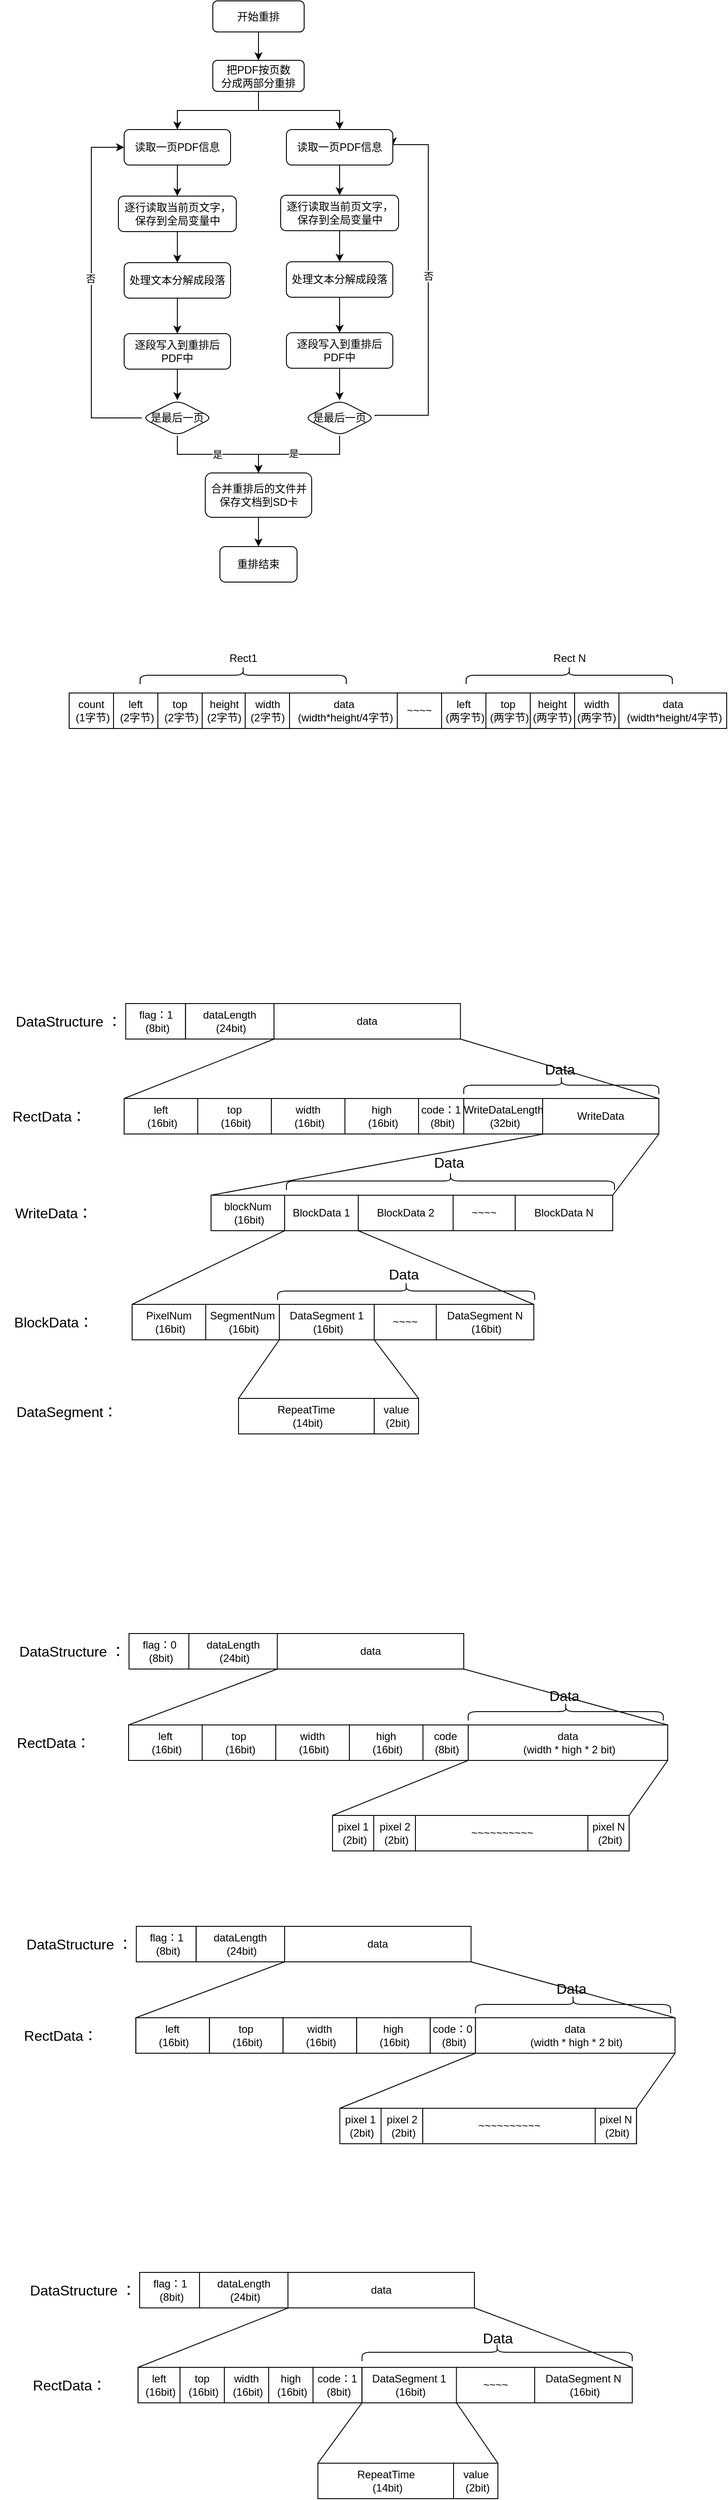 <mxfile version="24.6.4" type="github">
  <diagram id="C5RBs43oDa-KdzZeNtuy" name="Page-1">
    <mxGraphModel dx="2205" dy="2015" grid="1" gridSize="10" guides="1" tooltips="1" connect="1" arrows="1" fold="1" page="1" pageScale="1" pageWidth="827" pageHeight="1169" math="0" shadow="0">
      <root>
        <mxCell id="WIyWlLk6GJQsqaUBKTNV-0" />
        <mxCell id="WIyWlLk6GJQsqaUBKTNV-1" parent="WIyWlLk6GJQsqaUBKTNV-0" />
        <mxCell id="oaKBQTehWNpgaZXq2aiD-1" value="" style="edgeStyle=orthogonalEdgeStyle;rounded=0;orthogonalLoop=1;jettySize=auto;html=1;" parent="WIyWlLk6GJQsqaUBKTNV-1" source="5A_BZVOMPLSsxxeo_tgx-0" target="oaKBQTehWNpgaZXq2aiD-0" edge="1">
          <mxGeometry relative="1" as="geometry" />
        </mxCell>
        <mxCell id="5A_BZVOMPLSsxxeo_tgx-0" value="开始重排" style="rounded=1;whiteSpace=wrap;html=1;fontSize=12;glass=0;strokeWidth=1;shadow=0;" parent="WIyWlLk6GJQsqaUBKTNV-1" vertex="1">
          <mxGeometry x="197" y="-50" width="103" height="35" as="geometry" />
        </mxCell>
        <mxCell id="5A_BZVOMPLSsxxeo_tgx-35" style="edgeStyle=orthogonalEdgeStyle;rounded=0;orthogonalLoop=1;jettySize=auto;html=1;exitX=0.5;exitY=1;exitDx=0;exitDy=0;entryX=0.5;entryY=0;entryDx=0;entryDy=0;" parent="WIyWlLk6GJQsqaUBKTNV-1" source="5A_BZVOMPLSsxxeo_tgx-4" target="5A_BZVOMPLSsxxeo_tgx-6" edge="1">
          <mxGeometry relative="1" as="geometry" />
        </mxCell>
        <mxCell id="5A_BZVOMPLSsxxeo_tgx-4" value="逐行读取当前页文字，保存到全局变量中" style="rounded=1;whiteSpace=wrap;html=1;fontSize=12;glass=0;strokeWidth=1;shadow=0;" parent="WIyWlLk6GJQsqaUBKTNV-1" vertex="1">
          <mxGeometry x="90.5" y="170" width="133" height="40" as="geometry" />
        </mxCell>
        <mxCell id="5A_BZVOMPLSsxxeo_tgx-36" style="edgeStyle=orthogonalEdgeStyle;rounded=0;orthogonalLoop=1;jettySize=auto;html=1;exitX=0.5;exitY=1;exitDx=0;exitDy=0;entryX=0.5;entryY=0;entryDx=0;entryDy=0;" parent="WIyWlLk6GJQsqaUBKTNV-1" source="5A_BZVOMPLSsxxeo_tgx-6" target="5A_BZVOMPLSsxxeo_tgx-8" edge="1">
          <mxGeometry relative="1" as="geometry" />
        </mxCell>
        <mxCell id="5A_BZVOMPLSsxxeo_tgx-6" value="处理文本分解成段落" style="rounded=1;whiteSpace=wrap;html=1;fontSize=12;glass=0;strokeWidth=1;shadow=0;" parent="WIyWlLk6GJQsqaUBKTNV-1" vertex="1">
          <mxGeometry x="97" y="245" width="120" height="40" as="geometry" />
        </mxCell>
        <mxCell id="5A_BZVOMPLSsxxeo_tgx-14" value="" style="edgeStyle=orthogonalEdgeStyle;rounded=0;orthogonalLoop=1;jettySize=auto;html=1;" parent="WIyWlLk6GJQsqaUBKTNV-1" source="5A_BZVOMPLSsxxeo_tgx-8" target="5A_BZVOMPLSsxxeo_tgx-13" edge="1">
          <mxGeometry relative="1" as="geometry" />
        </mxCell>
        <mxCell id="5A_BZVOMPLSsxxeo_tgx-8" value="逐段写入到重排后PDF中" style="rounded=1;whiteSpace=wrap;html=1;fontSize=12;glass=0;strokeWidth=1;shadow=0;" parent="WIyWlLk6GJQsqaUBKTNV-1" vertex="1">
          <mxGeometry x="97" y="325" width="120" height="40" as="geometry" />
        </mxCell>
        <mxCell id="5A_BZVOMPLSsxxeo_tgx-21" value="" style="edgeStyle=orthogonalEdgeStyle;rounded=0;orthogonalLoop=1;jettySize=auto;html=1;" parent="WIyWlLk6GJQsqaUBKTNV-1" source="5A_BZVOMPLSsxxeo_tgx-10" target="5A_BZVOMPLSsxxeo_tgx-20" edge="1">
          <mxGeometry relative="1" as="geometry" />
        </mxCell>
        <mxCell id="5A_BZVOMPLSsxxeo_tgx-10" value="合并重排后的文件并保存文档到SD卡" style="rounded=1;whiteSpace=wrap;html=1;fontSize=12;glass=0;strokeWidth=1;shadow=0;" parent="WIyWlLk6GJQsqaUBKTNV-1" vertex="1">
          <mxGeometry x="188.5" y="482" width="120" height="50" as="geometry" />
        </mxCell>
        <mxCell id="5A_BZVOMPLSsxxeo_tgx-38" style="edgeStyle=orthogonalEdgeStyle;rounded=0;orthogonalLoop=1;jettySize=auto;html=1;exitX=0;exitY=0.5;exitDx=0;exitDy=0;entryX=0;entryY=0.5;entryDx=0;entryDy=0;" parent="WIyWlLk6GJQsqaUBKTNV-1" source="5A_BZVOMPLSsxxeo_tgx-13" target="5A_BZVOMPLSsxxeo_tgx-28" edge="1">
          <mxGeometry relative="1" as="geometry">
            <Array as="points">
              <mxPoint x="60" y="420" />
              <mxPoint x="60" y="115" />
            </Array>
          </mxGeometry>
        </mxCell>
        <mxCell id="oaKBQTehWNpgaZXq2aiD-23" value="否" style="edgeLabel;html=1;align=center;verticalAlign=middle;resizable=0;points=[];" parent="5A_BZVOMPLSsxxeo_tgx-38" vertex="1" connectable="0">
          <mxGeometry x="0.073" y="1" relative="1" as="geometry">
            <mxPoint as="offset" />
          </mxGeometry>
        </mxCell>
        <mxCell id="oaKBQTehWNpgaZXq2aiD-17" style="edgeStyle=orthogonalEdgeStyle;rounded=0;orthogonalLoop=1;jettySize=auto;html=1;exitX=0.5;exitY=1;exitDx=0;exitDy=0;entryX=0.5;entryY=0;entryDx=0;entryDy=0;" parent="WIyWlLk6GJQsqaUBKTNV-1" source="5A_BZVOMPLSsxxeo_tgx-13" target="5A_BZVOMPLSsxxeo_tgx-10" edge="1">
          <mxGeometry relative="1" as="geometry" />
        </mxCell>
        <mxCell id="oaKBQTehWNpgaZXq2aiD-21" value="是" style="edgeLabel;html=1;align=center;verticalAlign=middle;resizable=0;points=[];" parent="oaKBQTehWNpgaZXq2aiD-17" vertex="1" connectable="0">
          <mxGeometry x="-0.011" relative="1" as="geometry">
            <mxPoint as="offset" />
          </mxGeometry>
        </mxCell>
        <mxCell id="5A_BZVOMPLSsxxeo_tgx-13" value="是最后一页" style="rhombus;whiteSpace=wrap;html=1;rounded=1;glass=0;strokeWidth=1;shadow=0;" parent="WIyWlLk6GJQsqaUBKTNV-1" vertex="1">
          <mxGeometry x="117" y="400" width="80" height="40" as="geometry" />
        </mxCell>
        <mxCell id="5A_BZVOMPLSsxxeo_tgx-20" value="重排结束" style="rounded=1;whiteSpace=wrap;html=1;fontSize=12;glass=0;strokeWidth=1;shadow=0;" parent="WIyWlLk6GJQsqaUBKTNV-1" vertex="1">
          <mxGeometry x="205" y="565" width="87" height="40" as="geometry" />
        </mxCell>
        <mxCell id="5A_BZVOMPLSsxxeo_tgx-32" style="edgeStyle=orthogonalEdgeStyle;rounded=0;orthogonalLoop=1;jettySize=auto;html=1;exitX=0.5;exitY=1;exitDx=0;exitDy=0;entryX=0.5;entryY=0;entryDx=0;entryDy=0;" parent="WIyWlLk6GJQsqaUBKTNV-1" source="5A_BZVOMPLSsxxeo_tgx-28" target="5A_BZVOMPLSsxxeo_tgx-4" edge="1">
          <mxGeometry relative="1" as="geometry" />
        </mxCell>
        <mxCell id="5A_BZVOMPLSsxxeo_tgx-28" value="读取一页PDF信息" style="rounded=1;whiteSpace=wrap;html=1;fontSize=12;glass=0;strokeWidth=1;shadow=0;" parent="WIyWlLk6GJQsqaUBKTNV-1" vertex="1">
          <mxGeometry x="97" y="95" width="120" height="40" as="geometry" />
        </mxCell>
        <mxCell id="oaKBQTehWNpgaZXq2aiD-2" style="edgeStyle=orthogonalEdgeStyle;rounded=0;orthogonalLoop=1;jettySize=auto;html=1;exitX=0.5;exitY=1;exitDx=0;exitDy=0;entryX=0.5;entryY=0;entryDx=0;entryDy=0;" parent="WIyWlLk6GJQsqaUBKTNV-1" source="oaKBQTehWNpgaZXq2aiD-0" target="5A_BZVOMPLSsxxeo_tgx-28" edge="1">
          <mxGeometry relative="1" as="geometry" />
        </mxCell>
        <mxCell id="oaKBQTehWNpgaZXq2aiD-14" style="edgeStyle=orthogonalEdgeStyle;rounded=0;orthogonalLoop=1;jettySize=auto;html=1;exitX=0.5;exitY=1;exitDx=0;exitDy=0;entryX=0.5;entryY=0;entryDx=0;entryDy=0;" parent="WIyWlLk6GJQsqaUBKTNV-1" source="oaKBQTehWNpgaZXq2aiD-0" target="oaKBQTehWNpgaZXq2aiD-12" edge="1">
          <mxGeometry relative="1" as="geometry" />
        </mxCell>
        <mxCell id="oaKBQTehWNpgaZXq2aiD-0" value="把PDF按页数&lt;br&gt;分成两部分重排" style="rounded=1;whiteSpace=wrap;html=1;fontSize=12;glass=0;strokeWidth=1;shadow=0;" parent="WIyWlLk6GJQsqaUBKTNV-1" vertex="1">
          <mxGeometry x="197" y="17" width="103" height="35" as="geometry" />
        </mxCell>
        <mxCell id="oaKBQTehWNpgaZXq2aiD-3" style="edgeStyle=orthogonalEdgeStyle;rounded=0;orthogonalLoop=1;jettySize=auto;html=1;exitX=0.5;exitY=1;exitDx=0;exitDy=0;entryX=0.5;entryY=0;entryDx=0;entryDy=0;" parent="WIyWlLk6GJQsqaUBKTNV-1" source="oaKBQTehWNpgaZXq2aiD-4" target="oaKBQTehWNpgaZXq2aiD-6" edge="1">
          <mxGeometry relative="1" as="geometry" />
        </mxCell>
        <mxCell id="oaKBQTehWNpgaZXq2aiD-4" value="逐行读取当前页文字，保存到全局变量中" style="rounded=1;whiteSpace=wrap;html=1;fontSize=12;glass=0;strokeWidth=1;shadow=0;" parent="WIyWlLk6GJQsqaUBKTNV-1" vertex="1">
          <mxGeometry x="273.5" y="169" width="133" height="40" as="geometry" />
        </mxCell>
        <mxCell id="oaKBQTehWNpgaZXq2aiD-5" style="edgeStyle=orthogonalEdgeStyle;rounded=0;orthogonalLoop=1;jettySize=auto;html=1;exitX=0.5;exitY=1;exitDx=0;exitDy=0;entryX=0.5;entryY=0;entryDx=0;entryDy=0;" parent="WIyWlLk6GJQsqaUBKTNV-1" source="oaKBQTehWNpgaZXq2aiD-6" target="oaKBQTehWNpgaZXq2aiD-8" edge="1">
          <mxGeometry relative="1" as="geometry" />
        </mxCell>
        <mxCell id="oaKBQTehWNpgaZXq2aiD-6" value="处理文本分解成段落" style="rounded=1;whiteSpace=wrap;html=1;fontSize=12;glass=0;strokeWidth=1;shadow=0;" parent="WIyWlLk6GJQsqaUBKTNV-1" vertex="1">
          <mxGeometry x="280" y="244" width="120" height="40" as="geometry" />
        </mxCell>
        <mxCell id="oaKBQTehWNpgaZXq2aiD-7" value="" style="edgeStyle=orthogonalEdgeStyle;rounded=0;orthogonalLoop=1;jettySize=auto;html=1;" parent="WIyWlLk6GJQsqaUBKTNV-1" source="oaKBQTehWNpgaZXq2aiD-8" target="oaKBQTehWNpgaZXq2aiD-10" edge="1">
          <mxGeometry relative="1" as="geometry" />
        </mxCell>
        <mxCell id="oaKBQTehWNpgaZXq2aiD-8" value="逐段写入到重排后PDF中" style="rounded=1;whiteSpace=wrap;html=1;fontSize=12;glass=0;strokeWidth=1;shadow=0;" parent="WIyWlLk6GJQsqaUBKTNV-1" vertex="1">
          <mxGeometry x="280" y="324" width="120" height="40" as="geometry" />
        </mxCell>
        <mxCell id="oaKBQTehWNpgaZXq2aiD-13" style="edgeStyle=orthogonalEdgeStyle;rounded=0;orthogonalLoop=1;jettySize=auto;html=1;exitX=1;exitY=0.5;exitDx=0;exitDy=0;entryX=1;entryY=0.5;entryDx=0;entryDy=0;" parent="WIyWlLk6GJQsqaUBKTNV-1" edge="1">
          <mxGeometry relative="1" as="geometry">
            <mxPoint x="380" y="418" as="sourcePoint" />
            <mxPoint x="400" y="113" as="targetPoint" />
            <Array as="points">
              <mxPoint x="440" y="417" />
              <mxPoint x="440" y="112" />
            </Array>
          </mxGeometry>
        </mxCell>
        <mxCell id="oaKBQTehWNpgaZXq2aiD-24" value="否" style="edgeLabel;html=1;align=center;verticalAlign=middle;resizable=0;points=[];" parent="oaKBQTehWNpgaZXq2aiD-13" vertex="1" connectable="0">
          <mxGeometry x="0.074" relative="1" as="geometry">
            <mxPoint as="offset" />
          </mxGeometry>
        </mxCell>
        <mxCell id="oaKBQTehWNpgaZXq2aiD-16" style="edgeStyle=orthogonalEdgeStyle;rounded=0;orthogonalLoop=1;jettySize=auto;html=1;exitX=0.5;exitY=1;exitDx=0;exitDy=0;entryX=0.5;entryY=0;entryDx=0;entryDy=0;" parent="WIyWlLk6GJQsqaUBKTNV-1" source="oaKBQTehWNpgaZXq2aiD-10" target="5A_BZVOMPLSsxxeo_tgx-10" edge="1">
          <mxGeometry relative="1" as="geometry" />
        </mxCell>
        <mxCell id="oaKBQTehWNpgaZXq2aiD-22" value="是" style="edgeLabel;html=1;align=center;verticalAlign=middle;resizable=0;points=[];" parent="oaKBQTehWNpgaZXq2aiD-16" vertex="1" connectable="0">
          <mxGeometry x="0.094" y="-1" relative="1" as="geometry">
            <mxPoint as="offset" />
          </mxGeometry>
        </mxCell>
        <mxCell id="oaKBQTehWNpgaZXq2aiD-10" value="是最后一页" style="rhombus;whiteSpace=wrap;html=1;rounded=1;glass=0;strokeWidth=1;shadow=0;" parent="WIyWlLk6GJQsqaUBKTNV-1" vertex="1">
          <mxGeometry x="300" y="400" width="80" height="40" as="geometry" />
        </mxCell>
        <mxCell id="oaKBQTehWNpgaZXq2aiD-11" style="edgeStyle=orthogonalEdgeStyle;rounded=0;orthogonalLoop=1;jettySize=auto;html=1;exitX=0.5;exitY=1;exitDx=0;exitDy=0;entryX=0.5;entryY=0;entryDx=0;entryDy=0;" parent="WIyWlLk6GJQsqaUBKTNV-1" source="oaKBQTehWNpgaZXq2aiD-12" target="oaKBQTehWNpgaZXq2aiD-4" edge="1">
          <mxGeometry relative="1" as="geometry" />
        </mxCell>
        <mxCell id="oaKBQTehWNpgaZXq2aiD-12" value="读取一页PDF信息" style="rounded=1;whiteSpace=wrap;html=1;fontSize=12;glass=0;strokeWidth=1;shadow=0;" parent="WIyWlLk6GJQsqaUBKTNV-1" vertex="1">
          <mxGeometry x="280" y="95" width="120" height="40" as="geometry" />
        </mxCell>
        <mxCell id="_wVtK_asCzvxWW1QOEwE-0" value="" style="rounded=0;whiteSpace=wrap;html=1;" parent="WIyWlLk6GJQsqaUBKTNV-1" vertex="1">
          <mxGeometry x="85" y="730" width="690" height="40" as="geometry" />
        </mxCell>
        <mxCell id="_wVtK_asCzvxWW1QOEwE-1" value="left&lt;div&gt;&amp;nbsp;(2字节)&lt;/div&gt;" style="rounded=0;whiteSpace=wrap;html=1;" parent="WIyWlLk6GJQsqaUBKTNV-1" vertex="1">
          <mxGeometry x="85" y="730" width="50" height="40" as="geometry" />
        </mxCell>
        <mxCell id="_wVtK_asCzvxWW1QOEwE-2" value="top&lt;div&gt;&amp;nbsp;(2字节)&lt;/div&gt;" style="rounded=0;whiteSpace=wrap;html=1;" parent="WIyWlLk6GJQsqaUBKTNV-1" vertex="1">
          <mxGeometry x="135" y="730" width="50" height="40" as="geometry" />
        </mxCell>
        <mxCell id="_wVtK_asCzvxWW1QOEwE-3" value="height&lt;div&gt;(2字节)&lt;/div&gt;" style="rounded=0;whiteSpace=wrap;html=1;" parent="WIyWlLk6GJQsqaUBKTNV-1" vertex="1">
          <mxGeometry x="185" y="730" width="50" height="40" as="geometry" />
        </mxCell>
        <mxCell id="_wVtK_asCzvxWW1QOEwE-4" value="width&lt;div&gt;(2字节)&lt;/div&gt;" style="rounded=0;whiteSpace=wrap;html=1;" parent="WIyWlLk6GJQsqaUBKTNV-1" vertex="1">
          <mxGeometry x="233.5" y="730" width="50" height="40" as="geometry" />
        </mxCell>
        <mxCell id="_wVtK_asCzvxWW1QOEwE-5" value="data&lt;div&gt;&amp;nbsp;(width*&lt;span style=&quot;background-color: initial;&quot;&gt;height/4&lt;/span&gt;&lt;span style=&quot;background-color: initial;&quot;&gt;字节)&lt;/span&gt;&lt;/div&gt;" style="rounded=0;whiteSpace=wrap;html=1;" parent="WIyWlLk6GJQsqaUBKTNV-1" vertex="1">
          <mxGeometry x="283.5" y="730" width="121.5" height="40" as="geometry" />
        </mxCell>
        <mxCell id="_wVtK_asCzvxWW1QOEwE-6" value="~~~~" style="rounded=0;whiteSpace=wrap;html=1;" parent="WIyWlLk6GJQsqaUBKTNV-1" vertex="1">
          <mxGeometry x="405" y="730" width="50" height="40" as="geometry" />
        </mxCell>
        <mxCell id="_wVtK_asCzvxWW1QOEwE-7" value="left&lt;div&gt;&amp;nbsp;(两字节)&lt;/div&gt;" style="rounded=0;whiteSpace=wrap;html=1;" parent="WIyWlLk6GJQsqaUBKTNV-1" vertex="1">
          <mxGeometry x="455" y="730" width="50" height="40" as="geometry" />
        </mxCell>
        <mxCell id="_wVtK_asCzvxWW1QOEwE-8" value="top&lt;div&gt;&amp;nbsp;(两字节)&lt;/div&gt;" style="rounded=0;whiteSpace=wrap;html=1;" parent="WIyWlLk6GJQsqaUBKTNV-1" vertex="1">
          <mxGeometry x="505" y="730" width="50" height="40" as="geometry" />
        </mxCell>
        <mxCell id="_wVtK_asCzvxWW1QOEwE-9" value="height&lt;div&gt;(两字节)&lt;/div&gt;" style="rounded=0;whiteSpace=wrap;html=1;" parent="WIyWlLk6GJQsqaUBKTNV-1" vertex="1">
          <mxGeometry x="555" y="730" width="50" height="40" as="geometry" />
        </mxCell>
        <mxCell id="_wVtK_asCzvxWW1QOEwE-10" value="width&lt;div&gt;(两字节)&lt;/div&gt;" style="rounded=0;whiteSpace=wrap;html=1;" parent="WIyWlLk6GJQsqaUBKTNV-1" vertex="1">
          <mxGeometry x="605" y="730" width="50" height="40" as="geometry" />
        </mxCell>
        <mxCell id="_wVtK_asCzvxWW1QOEwE-11" value="data&lt;div&gt;&amp;nbsp;(width*&lt;span style=&quot;background-color: initial;&quot;&gt;height/4&lt;/span&gt;&lt;span style=&quot;background-color: initial;&quot;&gt;字节)&lt;/span&gt;&lt;/div&gt;" style="rounded=0;whiteSpace=wrap;html=1;" parent="WIyWlLk6GJQsqaUBKTNV-1" vertex="1">
          <mxGeometry x="655" y="730" width="121.5" height="40" as="geometry" />
        </mxCell>
        <mxCell id="_wVtK_asCzvxWW1QOEwE-12" value="" style="shape=curlyBracket;whiteSpace=wrap;html=1;rounded=1;flipH=1;labelPosition=right;verticalLabelPosition=middle;align=left;verticalAlign=middle;rotation=-90;" parent="WIyWlLk6GJQsqaUBKTNV-1" vertex="1">
          <mxGeometry x="221.25" y="593.75" width="20" height="232.5" as="geometry" />
        </mxCell>
        <mxCell id="_wVtK_asCzvxWW1QOEwE-13" value="" style="shape=curlyBracket;whiteSpace=wrap;html=1;rounded=1;flipH=1;labelPosition=right;verticalLabelPosition=middle;align=left;verticalAlign=middle;rotation=-90;" parent="WIyWlLk6GJQsqaUBKTNV-1" vertex="1">
          <mxGeometry x="589" y="593.75" width="20" height="232.5" as="geometry" />
        </mxCell>
        <mxCell id="_wVtK_asCzvxWW1QOEwE-14" value="Rect1" style="text;html=1;align=center;verticalAlign=middle;resizable=0;points=[];autosize=1;strokeColor=none;fillColor=none;" parent="WIyWlLk6GJQsqaUBKTNV-1" vertex="1">
          <mxGeometry x="206.25" y="676" width="50" height="30" as="geometry" />
        </mxCell>
        <mxCell id="_wVtK_asCzvxWW1QOEwE-15" value="Rect N" style="text;html=1;align=center;verticalAlign=middle;resizable=0;points=[];autosize=1;strokeColor=none;fillColor=none;" parent="WIyWlLk6GJQsqaUBKTNV-1" vertex="1">
          <mxGeometry x="569" y="676" width="60" height="30" as="geometry" />
        </mxCell>
        <mxCell id="_wVtK_asCzvxWW1QOEwE-16" value="&lt;div&gt;count&lt;/div&gt;&lt;div&gt;&amp;nbsp;(1字节)&lt;/div&gt;" style="rounded=0;whiteSpace=wrap;html=1;" parent="WIyWlLk6GJQsqaUBKTNV-1" vertex="1">
          <mxGeometry x="35" y="730" width="50" height="40" as="geometry" />
        </mxCell>
        <mxCell id="r7HVrtCzgMdrWpY6JXSN-15" value="" style="rounded=0;whiteSpace=wrap;html=1;" vertex="1" parent="WIyWlLk6GJQsqaUBKTNV-1">
          <mxGeometry x="195" y="1296" width="453" height="40" as="geometry" />
        </mxCell>
        <mxCell id="r7HVrtCzgMdrWpY6JXSN-16" value="&lt;div&gt;blockNum&lt;/div&gt;&lt;div&gt;&amp;nbsp;(16bit)&lt;/div&gt;" style="rounded=0;whiteSpace=wrap;html=1;" vertex="1" parent="WIyWlLk6GJQsqaUBKTNV-1">
          <mxGeometry x="195" y="1296" width="83" height="40" as="geometry" />
        </mxCell>
        <mxCell id="r7HVrtCzgMdrWpY6JXSN-17" value="&lt;div&gt;BlockData 1&lt;/div&gt;" style="rounded=0;whiteSpace=wrap;html=1;" vertex="1" parent="WIyWlLk6GJQsqaUBKTNV-1">
          <mxGeometry x="278" y="1296" width="83" height="40" as="geometry" />
        </mxCell>
        <mxCell id="r7HVrtCzgMdrWpY6JXSN-18" value="&lt;div&gt;BlockData 2&lt;/div&gt;" style="rounded=0;whiteSpace=wrap;html=1;" vertex="1" parent="WIyWlLk6GJQsqaUBKTNV-1">
          <mxGeometry x="361" y="1296" width="107" height="40" as="geometry" />
        </mxCell>
        <mxCell id="r7HVrtCzgMdrWpY6JXSN-20" value="~~~~" style="rounded=0;whiteSpace=wrap;html=1;" vertex="1" parent="WIyWlLk6GJQsqaUBKTNV-1">
          <mxGeometry x="468" y="1296" width="70" height="40" as="geometry" />
        </mxCell>
        <mxCell id="r7HVrtCzgMdrWpY6JXSN-21" value="WriteData：" style="text;html=1;align=center;verticalAlign=middle;resizable=0;points=[];autosize=1;strokeColor=none;fillColor=none;fontSize=16;" vertex="1" parent="WIyWlLk6GJQsqaUBKTNV-1">
          <mxGeometry x="-38" y="1301" width="110" height="30" as="geometry" />
        </mxCell>
        <mxCell id="r7HVrtCzgMdrWpY6JXSN-29" value="&lt;div&gt;BlockData N&lt;/div&gt;" style="rounded=0;whiteSpace=wrap;html=1;" vertex="1" parent="WIyWlLk6GJQsqaUBKTNV-1">
          <mxGeometry x="538" y="1296" width="110" height="40" as="geometry" />
        </mxCell>
        <mxCell id="r7HVrtCzgMdrWpY6JXSN-30" value="" style="rounded=0;whiteSpace=wrap;html=1;" vertex="1" parent="WIyWlLk6GJQsqaUBKTNV-1">
          <mxGeometry x="97" y="1187" width="603" height="40" as="geometry" />
        </mxCell>
        <mxCell id="r7HVrtCzgMdrWpY6JXSN-31" value="&lt;div&gt;left&lt;/div&gt;&lt;div&gt;&amp;nbsp;(16bit)&lt;/div&gt;" style="rounded=0;whiteSpace=wrap;html=1;" vertex="1" parent="WIyWlLk6GJQsqaUBKTNV-1">
          <mxGeometry x="97" y="1187" width="83" height="40" as="geometry" />
        </mxCell>
        <mxCell id="r7HVrtCzgMdrWpY6JXSN-35" value="RectData：" style="text;html=1;align=center;verticalAlign=middle;resizable=0;points=[];autosize=1;strokeColor=none;fillColor=none;fontSize=16;" vertex="1" parent="WIyWlLk6GJQsqaUBKTNV-1">
          <mxGeometry x="-43" y="1192" width="110" height="30" as="geometry" />
        </mxCell>
        <mxCell id="r7HVrtCzgMdrWpY6JXSN-37" value="&lt;div&gt;top&lt;/div&gt;&lt;div&gt;&amp;nbsp;(16bit)&lt;/div&gt;" style="rounded=0;whiteSpace=wrap;html=1;" vertex="1" parent="WIyWlLk6GJQsqaUBKTNV-1">
          <mxGeometry x="180" y="1187" width="83" height="40" as="geometry" />
        </mxCell>
        <mxCell id="r7HVrtCzgMdrWpY6JXSN-38" value="&lt;div&gt;width&lt;/div&gt;&lt;div&gt;&amp;nbsp;(16bit)&lt;/div&gt;" style="rounded=0;whiteSpace=wrap;html=1;" vertex="1" parent="WIyWlLk6GJQsqaUBKTNV-1">
          <mxGeometry x="263" y="1187" width="83" height="40" as="geometry" />
        </mxCell>
        <mxCell id="r7HVrtCzgMdrWpY6JXSN-39" value="&lt;div&gt;high&lt;/div&gt;&lt;div&gt;&amp;nbsp;(16bit)&lt;/div&gt;" style="rounded=0;whiteSpace=wrap;html=1;" vertex="1" parent="WIyWlLk6GJQsqaUBKTNV-1">
          <mxGeometry x="346" y="1187" width="83" height="40" as="geometry" />
        </mxCell>
        <mxCell id="r7HVrtCzgMdrWpY6JXSN-40" value="&lt;div&gt;code：1&lt;/div&gt;&lt;div&gt;&amp;nbsp;(8bit)&lt;/div&gt;" style="rounded=0;whiteSpace=wrap;html=1;" vertex="1" parent="WIyWlLk6GJQsqaUBKTNV-1">
          <mxGeometry x="429" y="1187" width="51" height="40" as="geometry" />
        </mxCell>
        <mxCell id="r7HVrtCzgMdrWpY6JXSN-45" value="" style="shape=curlyBracket;whiteSpace=wrap;html=1;rounded=1;labelPosition=left;verticalLabelPosition=middle;align=right;verticalAlign=middle;rotation=0;direction=south;" vertex="1" parent="WIyWlLk6GJQsqaUBKTNV-1">
          <mxGeometry x="280" y="1270" width="370" height="20" as="geometry" />
        </mxCell>
        <mxCell id="r7HVrtCzgMdrWpY6JXSN-46" value="Data" style="text;html=1;align=center;verticalAlign=middle;resizable=0;points=[];autosize=1;strokeColor=none;fillColor=none;fontSize=16;" vertex="1" parent="WIyWlLk6GJQsqaUBKTNV-1">
          <mxGeometry x="432.5" y="1244" width="60" height="30" as="geometry" />
        </mxCell>
        <mxCell id="r7HVrtCzgMdrWpY6JXSN-47" value="" style="shape=curlyBracket;whiteSpace=wrap;html=1;rounded=1;labelPosition=left;verticalLabelPosition=middle;align=right;verticalAlign=middle;rotation=0;direction=south;" vertex="1" parent="WIyWlLk6GJQsqaUBKTNV-1">
          <mxGeometry x="480" y="1162" width="220" height="20" as="geometry" />
        </mxCell>
        <mxCell id="r7HVrtCzgMdrWpY6JXSN-48" value="&lt;div&gt;WriteDataLength&lt;/div&gt;&lt;div&gt;&amp;nbsp;(32bit)&lt;/div&gt;" style="rounded=0;whiteSpace=wrap;html=1;" vertex="1" parent="WIyWlLk6GJQsqaUBKTNV-1">
          <mxGeometry x="480" y="1187" width="90" height="40" as="geometry" />
        </mxCell>
        <mxCell id="r7HVrtCzgMdrWpY6JXSN-50" value="Data" style="text;html=1;align=center;verticalAlign=middle;resizable=0;points=[];autosize=1;strokeColor=none;fillColor=none;fontSize=16;" vertex="1" parent="WIyWlLk6GJQsqaUBKTNV-1">
          <mxGeometry x="558" y="1139" width="60" height="30" as="geometry" />
        </mxCell>
        <mxCell id="r7HVrtCzgMdrWpY6JXSN-51" value="&lt;div&gt;WriteData&lt;/div&gt;" style="rounded=0;whiteSpace=wrap;html=1;" vertex="1" parent="WIyWlLk6GJQsqaUBKTNV-1">
          <mxGeometry x="569" y="1187" width="131" height="40" as="geometry" />
        </mxCell>
        <mxCell id="r7HVrtCzgMdrWpY6JXSN-52" value="" style="rounded=0;whiteSpace=wrap;html=1;" vertex="1" parent="WIyWlLk6GJQsqaUBKTNV-1">
          <mxGeometry x="106" y="1419" width="453" height="40" as="geometry" />
        </mxCell>
        <mxCell id="r7HVrtCzgMdrWpY6JXSN-53" value="&lt;div&gt;PixelNum&lt;/div&gt;&lt;div&gt;&amp;nbsp;(16bit)&lt;/div&gt;" style="rounded=0;whiteSpace=wrap;html=1;" vertex="1" parent="WIyWlLk6GJQsqaUBKTNV-1">
          <mxGeometry x="106" y="1419" width="83" height="40" as="geometry" />
        </mxCell>
        <mxCell id="r7HVrtCzgMdrWpY6JXSN-54" value="BlockData：" style="text;html=1;align=center;verticalAlign=middle;resizable=0;points=[];autosize=1;strokeColor=none;fillColor=none;fontSize=16;" vertex="1" parent="WIyWlLk6GJQsqaUBKTNV-1">
          <mxGeometry x="-38" y="1424" width="110" height="30" as="geometry" />
        </mxCell>
        <mxCell id="r7HVrtCzgMdrWpY6JXSN-55" value="&lt;div&gt;SegmentNum&lt;/div&gt;&lt;div&gt;&amp;nbsp;(16bit)&lt;/div&gt;" style="rounded=0;whiteSpace=wrap;html=1;" vertex="1" parent="WIyWlLk6GJQsqaUBKTNV-1">
          <mxGeometry x="189" y="1419" width="83" height="40" as="geometry" />
        </mxCell>
        <mxCell id="r7HVrtCzgMdrWpY6JXSN-56" value="&lt;div&gt;DataSegment 1&lt;/div&gt;&lt;div&gt;&amp;nbsp;(16bit)&lt;/div&gt;" style="rounded=0;whiteSpace=wrap;html=1;" vertex="1" parent="WIyWlLk6GJQsqaUBKTNV-1">
          <mxGeometry x="272" y="1419" width="107" height="40" as="geometry" />
        </mxCell>
        <mxCell id="r7HVrtCzgMdrWpY6JXSN-57" value="&lt;div&gt;DataSegment N&lt;/div&gt;&lt;div&gt;&amp;nbsp;(16bit)&lt;/div&gt;" style="rounded=0;whiteSpace=wrap;html=1;" vertex="1" parent="WIyWlLk6GJQsqaUBKTNV-1">
          <mxGeometry x="449" y="1419" width="110" height="40" as="geometry" />
        </mxCell>
        <mxCell id="r7HVrtCzgMdrWpY6JXSN-58" value="~~~~" style="rounded=0;whiteSpace=wrap;html=1;" vertex="1" parent="WIyWlLk6GJQsqaUBKTNV-1">
          <mxGeometry x="379" y="1419" width="70" height="40" as="geometry" />
        </mxCell>
        <mxCell id="r7HVrtCzgMdrWpY6JXSN-59" value="" style="shape=curlyBracket;whiteSpace=wrap;html=1;rounded=1;labelPosition=left;verticalLabelPosition=middle;align=right;verticalAlign=middle;rotation=0;direction=south;" vertex="1" parent="WIyWlLk6GJQsqaUBKTNV-1">
          <mxGeometry x="270" y="1394" width="290" height="20" as="geometry" />
        </mxCell>
        <mxCell id="r7HVrtCzgMdrWpY6JXSN-60" value="Data" style="text;html=1;align=center;verticalAlign=middle;resizable=0;points=[];autosize=1;strokeColor=none;fillColor=none;fontSize=16;" vertex="1" parent="WIyWlLk6GJQsqaUBKTNV-1">
          <mxGeometry x="382" y="1370" width="60" height="30" as="geometry" />
        </mxCell>
        <mxCell id="r7HVrtCzgMdrWpY6JXSN-61" value="" style="rounded=0;whiteSpace=wrap;html=1;" vertex="1" parent="WIyWlLk6GJQsqaUBKTNV-1">
          <mxGeometry x="226" y="1525" width="199.5" height="40" as="geometry" />
        </mxCell>
        <mxCell id="r7HVrtCzgMdrWpY6JXSN-62" value="&lt;div&gt;value&lt;/div&gt;&lt;div&gt;&amp;nbsp;(2bit)&lt;/div&gt;" style="rounded=0;whiteSpace=wrap;html=1;" vertex="1" parent="WIyWlLk6GJQsqaUBKTNV-1">
          <mxGeometry x="379" y="1525" width="50" height="40" as="geometry" />
        </mxCell>
        <mxCell id="r7HVrtCzgMdrWpY6JXSN-63" value="&lt;div&gt;RepeatTime&lt;/div&gt;&lt;div&gt;&amp;nbsp;(14bit)&lt;/div&gt;" style="rounded=0;whiteSpace=wrap;html=1;" vertex="1" parent="WIyWlLk6GJQsqaUBKTNV-1">
          <mxGeometry x="226" y="1525" width="153" height="40" as="geometry" />
        </mxCell>
        <mxCell id="r7HVrtCzgMdrWpY6JXSN-64" value="DataSegment：" style="text;html=1;align=center;verticalAlign=middle;resizable=0;points=[];autosize=1;strokeColor=none;fillColor=none;fontSize=16;" vertex="1" parent="WIyWlLk6GJQsqaUBKTNV-1">
          <mxGeometry x="-38" y="1525" width="140" height="30" as="geometry" />
        </mxCell>
        <mxCell id="r7HVrtCzgMdrWpY6JXSN-66" value="" style="endArrow=none;html=1;rounded=0;fontSize=12;startSize=8;endSize=8;curved=1;entryX=1;entryY=1;entryDx=0;entryDy=0;exitX=0;exitY=0;exitDx=0;exitDy=0;" edge="1" parent="WIyWlLk6GJQsqaUBKTNV-1" source="r7HVrtCzgMdrWpY6JXSN-63" target="r7HVrtCzgMdrWpY6JXSN-55">
          <mxGeometry width="50" height="50" relative="1" as="geometry">
            <mxPoint x="230" y="1530" as="sourcePoint" />
            <mxPoint x="270" y="1510" as="targetPoint" />
          </mxGeometry>
        </mxCell>
        <mxCell id="r7HVrtCzgMdrWpY6JXSN-68" value="" style="endArrow=none;html=1;rounded=0;fontSize=12;startSize=8;endSize=8;curved=1;entryX=1;entryY=1;entryDx=0;entryDy=0;exitX=1;exitY=0;exitDx=0;exitDy=0;" edge="1" parent="WIyWlLk6GJQsqaUBKTNV-1" source="r7HVrtCzgMdrWpY6JXSN-62" target="r7HVrtCzgMdrWpY6JXSN-56">
          <mxGeometry width="50" height="50" relative="1" as="geometry">
            <mxPoint x="241" y="1535" as="sourcePoint" />
            <mxPoint x="278" y="1469" as="targetPoint" />
          </mxGeometry>
        </mxCell>
        <mxCell id="r7HVrtCzgMdrWpY6JXSN-69" value="" style="endArrow=none;html=1;rounded=0;fontSize=12;startSize=8;endSize=8;curved=1;entryX=0;entryY=1;entryDx=0;entryDy=0;exitX=0;exitY=0;exitDx=0;exitDy=0;" edge="1" parent="WIyWlLk6GJQsqaUBKTNV-1" source="r7HVrtCzgMdrWpY6JXSN-53" target="r7HVrtCzgMdrWpY6JXSN-17">
          <mxGeometry width="50" height="50" relative="1" as="geometry">
            <mxPoint x="251" y="1545" as="sourcePoint" />
            <mxPoint x="288" y="1479" as="targetPoint" />
          </mxGeometry>
        </mxCell>
        <mxCell id="r7HVrtCzgMdrWpY6JXSN-70" value="" style="endArrow=none;html=1;rounded=0;fontSize=12;startSize=8;endSize=8;curved=1;entryX=1;entryY=1;entryDx=0;entryDy=0;exitX=1;exitY=0;exitDx=0;exitDy=0;" edge="1" parent="WIyWlLk6GJQsqaUBKTNV-1" source="r7HVrtCzgMdrWpY6JXSN-57" target="r7HVrtCzgMdrWpY6JXSN-17">
          <mxGeometry width="50" height="50" relative="1" as="geometry">
            <mxPoint x="261" y="1555" as="sourcePoint" />
            <mxPoint x="298" y="1489" as="targetPoint" />
          </mxGeometry>
        </mxCell>
        <mxCell id="r7HVrtCzgMdrWpY6JXSN-71" value="" style="endArrow=none;html=1;rounded=0;fontSize=12;startSize=8;endSize=8;curved=1;entryX=1;entryY=1;entryDx=0;entryDy=0;exitX=0;exitY=0;exitDx=0;exitDy=0;" edge="1" parent="WIyWlLk6GJQsqaUBKTNV-1" source="r7HVrtCzgMdrWpY6JXSN-16" target="r7HVrtCzgMdrWpY6JXSN-48">
          <mxGeometry width="50" height="50" relative="1" as="geometry">
            <mxPoint x="271" y="1565" as="sourcePoint" />
            <mxPoint x="308" y="1499" as="targetPoint" />
          </mxGeometry>
        </mxCell>
        <mxCell id="r7HVrtCzgMdrWpY6JXSN-72" value="" style="endArrow=none;html=1;rounded=0;fontSize=12;startSize=8;endSize=8;curved=1;entryX=1;entryY=1;entryDx=0;entryDy=0;exitX=1;exitY=0;exitDx=0;exitDy=0;" edge="1" parent="WIyWlLk6GJQsqaUBKTNV-1" source="r7HVrtCzgMdrWpY6JXSN-29" target="r7HVrtCzgMdrWpY6JXSN-51">
          <mxGeometry width="50" height="50" relative="1" as="geometry">
            <mxPoint x="281" y="1575" as="sourcePoint" />
            <mxPoint x="318" y="1509" as="targetPoint" />
          </mxGeometry>
        </mxCell>
        <mxCell id="r7HVrtCzgMdrWpY6JXSN-73" value="" style="rounded=0;whiteSpace=wrap;html=1;" vertex="1" parent="WIyWlLk6GJQsqaUBKTNV-1">
          <mxGeometry x="102" y="1893" width="603" height="40" as="geometry" />
        </mxCell>
        <mxCell id="r7HVrtCzgMdrWpY6JXSN-74" value="&lt;div&gt;left&lt;/div&gt;&lt;div&gt;&amp;nbsp;(16bit)&lt;/div&gt;" style="rounded=0;whiteSpace=wrap;html=1;" vertex="1" parent="WIyWlLk6GJQsqaUBKTNV-1">
          <mxGeometry x="102" y="1893" width="83" height="40" as="geometry" />
        </mxCell>
        <mxCell id="r7HVrtCzgMdrWpY6JXSN-75" value="RectData：" style="text;html=1;align=center;verticalAlign=middle;resizable=0;points=[];autosize=1;strokeColor=none;fillColor=none;fontSize=16;" vertex="1" parent="WIyWlLk6GJQsqaUBKTNV-1">
          <mxGeometry x="-38" y="1898" width="110" height="30" as="geometry" />
        </mxCell>
        <mxCell id="r7HVrtCzgMdrWpY6JXSN-76" value="&lt;div&gt;top&lt;/div&gt;&lt;div&gt;&amp;nbsp;(16bit)&lt;/div&gt;" style="rounded=0;whiteSpace=wrap;html=1;" vertex="1" parent="WIyWlLk6GJQsqaUBKTNV-1">
          <mxGeometry x="185" y="1893" width="83" height="40" as="geometry" />
        </mxCell>
        <mxCell id="r7HVrtCzgMdrWpY6JXSN-77" value="&lt;div&gt;width&lt;/div&gt;&lt;div&gt;&amp;nbsp;(16bit)&lt;/div&gt;" style="rounded=0;whiteSpace=wrap;html=1;" vertex="1" parent="WIyWlLk6GJQsqaUBKTNV-1">
          <mxGeometry x="268" y="1893" width="83" height="40" as="geometry" />
        </mxCell>
        <mxCell id="r7HVrtCzgMdrWpY6JXSN-78" value="&lt;div&gt;high&lt;/div&gt;&lt;div&gt;&amp;nbsp;(16bit)&lt;/div&gt;" style="rounded=0;whiteSpace=wrap;html=1;" vertex="1" parent="WIyWlLk6GJQsqaUBKTNV-1">
          <mxGeometry x="351" y="1893" width="83" height="40" as="geometry" />
        </mxCell>
        <mxCell id="r7HVrtCzgMdrWpY6JXSN-79" value="&lt;div&gt;code&lt;/div&gt;&lt;div&gt;&amp;nbsp;(8bit)&lt;/div&gt;" style="rounded=0;whiteSpace=wrap;html=1;" vertex="1" parent="WIyWlLk6GJQsqaUBKTNV-1">
          <mxGeometry x="434" y="1893" width="51" height="40" as="geometry" />
        </mxCell>
        <mxCell id="r7HVrtCzgMdrWpY6JXSN-80" value="" style="shape=curlyBracket;whiteSpace=wrap;html=1;rounded=1;labelPosition=left;verticalLabelPosition=middle;align=right;verticalAlign=middle;rotation=0;direction=south;" vertex="1" parent="WIyWlLk6GJQsqaUBKTNV-1">
          <mxGeometry x="485" y="1868" width="220" height="20" as="geometry" />
        </mxCell>
        <mxCell id="r7HVrtCzgMdrWpY6JXSN-82" value="Data" style="text;html=1;align=center;verticalAlign=middle;resizable=0;points=[];autosize=1;strokeColor=none;fillColor=none;fontSize=16;" vertex="1" parent="WIyWlLk6GJQsqaUBKTNV-1">
          <mxGeometry x="563" y="1845" width="60" height="30" as="geometry" />
        </mxCell>
        <mxCell id="r7HVrtCzgMdrWpY6JXSN-84" value="&lt;div&gt;data&lt;/div&gt;&lt;div&gt;&amp;nbsp;(width * high * 2 bit)&lt;/div&gt;" style="rounded=0;whiteSpace=wrap;html=1;" vertex="1" parent="WIyWlLk6GJQsqaUBKTNV-1">
          <mxGeometry x="485" y="1893" width="225" height="40" as="geometry" />
        </mxCell>
        <mxCell id="r7HVrtCzgMdrWpY6JXSN-86" value="" style="rounded=0;whiteSpace=wrap;html=1;" vertex="1" parent="WIyWlLk6GJQsqaUBKTNV-1">
          <mxGeometry x="340" y="1995" width="326.5" height="40" as="geometry" />
        </mxCell>
        <mxCell id="r7HVrtCzgMdrWpY6JXSN-87" value="&lt;div&gt;pixel 1&lt;/div&gt;&lt;div&gt;&amp;nbsp;(2bit)&lt;/div&gt;" style="rounded=0;whiteSpace=wrap;html=1;" vertex="1" parent="WIyWlLk6GJQsqaUBKTNV-1">
          <mxGeometry x="332" y="1995" width="47" height="40" as="geometry" />
        </mxCell>
        <mxCell id="r7HVrtCzgMdrWpY6JXSN-88" value="&lt;div&gt;pixel 2&lt;/div&gt;&lt;div&gt;&amp;nbsp;(2bit)&lt;/div&gt;" style="rounded=0;whiteSpace=wrap;html=1;" vertex="1" parent="WIyWlLk6GJQsqaUBKTNV-1">
          <mxGeometry x="378.5" y="1995" width="47" height="40" as="geometry" />
        </mxCell>
        <mxCell id="r7HVrtCzgMdrWpY6JXSN-89" value="&lt;div&gt;pixel N&lt;/div&gt;&lt;div&gt;&amp;nbsp;(2bit)&lt;/div&gt;" style="rounded=0;whiteSpace=wrap;html=1;" vertex="1" parent="WIyWlLk6GJQsqaUBKTNV-1">
          <mxGeometry x="619.5" y="1995" width="47" height="40" as="geometry" />
        </mxCell>
        <mxCell id="r7HVrtCzgMdrWpY6JXSN-91" value="" style="endArrow=none;html=1;rounded=0;fontSize=12;startSize=8;endSize=8;curved=1;exitX=0;exitY=0;exitDx=0;exitDy=0;entryX=0;entryY=1;entryDx=0;entryDy=0;" edge="1" parent="WIyWlLk6GJQsqaUBKTNV-1" source="r7HVrtCzgMdrWpY6JXSN-87" target="r7HVrtCzgMdrWpY6JXSN-84">
          <mxGeometry width="50" height="50" relative="1" as="geometry">
            <mxPoint x="143" y="2128" as="sourcePoint" />
            <mxPoint x="490" y="1935" as="targetPoint" />
          </mxGeometry>
        </mxCell>
        <mxCell id="r7HVrtCzgMdrWpY6JXSN-92" value="" style="endArrow=none;html=1;rounded=0;fontSize=12;startSize=8;endSize=8;curved=1;entryX=1;entryY=1;entryDx=0;entryDy=0;exitX=1;exitY=0;exitDx=0;exitDy=0;" edge="1" parent="WIyWlLk6GJQsqaUBKTNV-1" source="r7HVrtCzgMdrWpY6JXSN-89" target="r7HVrtCzgMdrWpY6JXSN-84">
          <mxGeometry width="50" height="50" relative="1" as="geometry">
            <mxPoint x="246" y="1710" as="sourcePoint" />
            <mxPoint x="292" y="1644" as="targetPoint" />
          </mxGeometry>
        </mxCell>
        <mxCell id="r7HVrtCzgMdrWpY6JXSN-93" value="&lt;div&gt;~~~~~~~~~~&lt;/div&gt;" style="rounded=0;whiteSpace=wrap;html=1;" vertex="1" parent="WIyWlLk6GJQsqaUBKTNV-1">
          <mxGeometry x="425.5" y="1995" width="194.5" height="40" as="geometry" />
        </mxCell>
        <mxCell id="r7HVrtCzgMdrWpY6JXSN-99" value="" style="rounded=0;whiteSpace=wrap;html=1;" vertex="1" parent="WIyWlLk6GJQsqaUBKTNV-1">
          <mxGeometry x="107.5" y="1790" width="368" height="40" as="geometry" />
        </mxCell>
        <mxCell id="r7HVrtCzgMdrWpY6JXSN-100" value="&lt;div&gt;flag：0&lt;/div&gt;&lt;div&gt;&amp;nbsp;(8bit)&lt;/div&gt;" style="rounded=0;whiteSpace=wrap;html=1;" vertex="1" parent="WIyWlLk6GJQsqaUBKTNV-1">
          <mxGeometry x="102.5" y="1790" width="67.5" height="40" as="geometry" />
        </mxCell>
        <mxCell id="r7HVrtCzgMdrWpY6JXSN-101" value="DataStructure ：" style="text;html=1;align=center;verticalAlign=middle;resizable=0;points=[];autosize=1;strokeColor=none;fillColor=none;fontSize=16;" vertex="1" parent="WIyWlLk6GJQsqaUBKTNV-1">
          <mxGeometry x="-32.5" y="1795" width="140" height="30" as="geometry" />
        </mxCell>
        <mxCell id="r7HVrtCzgMdrWpY6JXSN-102" value="&lt;div&gt;dataLength&lt;/div&gt;&lt;div&gt;&amp;nbsp;(24bit)&lt;/div&gt;" style="rounded=0;whiteSpace=wrap;html=1;" vertex="1" parent="WIyWlLk6GJQsqaUBKTNV-1">
          <mxGeometry x="170" y="1790" width="100" height="40" as="geometry" />
        </mxCell>
        <mxCell id="r7HVrtCzgMdrWpY6JXSN-103" value="&lt;div&gt;data&lt;/div&gt;" style="rounded=0;whiteSpace=wrap;html=1;" vertex="1" parent="WIyWlLk6GJQsqaUBKTNV-1">
          <mxGeometry x="269.75" y="1790" width="210.25" height="40" as="geometry" />
        </mxCell>
        <mxCell id="r7HVrtCzgMdrWpY6JXSN-104" value="" style="endArrow=none;html=1;rounded=0;fontSize=12;startSize=8;endSize=8;curved=1;exitX=0;exitY=0;exitDx=0;exitDy=0;entryX=0;entryY=1;entryDx=0;entryDy=0;" edge="1" parent="WIyWlLk6GJQsqaUBKTNV-1" source="r7HVrtCzgMdrWpY6JXSN-74" target="r7HVrtCzgMdrWpY6JXSN-103">
          <mxGeometry width="50" height="50" relative="1" as="geometry">
            <mxPoint x="88.25" y="2057" as="sourcePoint" />
            <mxPoint x="241.25" y="1995" as="targetPoint" />
          </mxGeometry>
        </mxCell>
        <mxCell id="r7HVrtCzgMdrWpY6JXSN-105" value="" style="endArrow=none;html=1;rounded=0;fontSize=12;startSize=8;endSize=8;curved=1;exitX=1;exitY=0;exitDx=0;exitDy=0;entryX=1;entryY=1;entryDx=0;entryDy=0;" edge="1" parent="WIyWlLk6GJQsqaUBKTNV-1" source="r7HVrtCzgMdrWpY6JXSN-84" target="r7HVrtCzgMdrWpY6JXSN-103">
          <mxGeometry width="50" height="50" relative="1" as="geometry">
            <mxPoint x="117" y="2022" as="sourcePoint" />
            <mxPoint x="270" y="1960" as="targetPoint" />
          </mxGeometry>
        </mxCell>
        <mxCell id="r7HVrtCzgMdrWpY6JXSN-106" value="" style="rounded=0;whiteSpace=wrap;html=1;" vertex="1" parent="WIyWlLk6GJQsqaUBKTNV-1">
          <mxGeometry x="110.25" y="2223" width="603" height="40" as="geometry" />
        </mxCell>
        <mxCell id="r7HVrtCzgMdrWpY6JXSN-107" value="&lt;div&gt;left&lt;/div&gt;&lt;div&gt;&amp;nbsp;(16bit)&lt;/div&gt;" style="rounded=0;whiteSpace=wrap;html=1;" vertex="1" parent="WIyWlLk6GJQsqaUBKTNV-1">
          <mxGeometry x="110.25" y="2223" width="83" height="40" as="geometry" />
        </mxCell>
        <mxCell id="r7HVrtCzgMdrWpY6JXSN-108" value="RectData：" style="text;html=1;align=center;verticalAlign=middle;resizable=0;points=[];autosize=1;strokeColor=none;fillColor=none;fontSize=16;" vertex="1" parent="WIyWlLk6GJQsqaUBKTNV-1">
          <mxGeometry x="-29.75" y="2228" width="110" height="30" as="geometry" />
        </mxCell>
        <mxCell id="r7HVrtCzgMdrWpY6JXSN-109" value="&lt;div&gt;top&lt;/div&gt;&lt;div&gt;&amp;nbsp;(16bit)&lt;/div&gt;" style="rounded=0;whiteSpace=wrap;html=1;" vertex="1" parent="WIyWlLk6GJQsqaUBKTNV-1">
          <mxGeometry x="193.25" y="2223" width="83" height="40" as="geometry" />
        </mxCell>
        <mxCell id="r7HVrtCzgMdrWpY6JXSN-110" value="&lt;div&gt;width&lt;/div&gt;&lt;div&gt;&amp;nbsp;(16bit)&lt;/div&gt;" style="rounded=0;whiteSpace=wrap;html=1;" vertex="1" parent="WIyWlLk6GJQsqaUBKTNV-1">
          <mxGeometry x="276.25" y="2223" width="83" height="40" as="geometry" />
        </mxCell>
        <mxCell id="r7HVrtCzgMdrWpY6JXSN-111" value="&lt;div&gt;high&lt;/div&gt;&lt;div&gt;&amp;nbsp;(16bit)&lt;/div&gt;" style="rounded=0;whiteSpace=wrap;html=1;" vertex="1" parent="WIyWlLk6GJQsqaUBKTNV-1">
          <mxGeometry x="359.25" y="2223" width="83" height="40" as="geometry" />
        </mxCell>
        <mxCell id="r7HVrtCzgMdrWpY6JXSN-112" value="&lt;div&gt;code：0&lt;/div&gt;&lt;div&gt;&amp;nbsp;(8bit)&lt;/div&gt;" style="rounded=0;whiteSpace=wrap;html=1;" vertex="1" parent="WIyWlLk6GJQsqaUBKTNV-1">
          <mxGeometry x="442.25" y="2223" width="51" height="40" as="geometry" />
        </mxCell>
        <mxCell id="r7HVrtCzgMdrWpY6JXSN-113" value="" style="shape=curlyBracket;whiteSpace=wrap;html=1;rounded=1;labelPosition=left;verticalLabelPosition=middle;align=right;verticalAlign=middle;rotation=0;direction=south;" vertex="1" parent="WIyWlLk6GJQsqaUBKTNV-1">
          <mxGeometry x="493.25" y="2198" width="220" height="20" as="geometry" />
        </mxCell>
        <mxCell id="r7HVrtCzgMdrWpY6JXSN-114" value="Data" style="text;html=1;align=center;verticalAlign=middle;resizable=0;points=[];autosize=1;strokeColor=none;fillColor=none;fontSize=16;" vertex="1" parent="WIyWlLk6GJQsqaUBKTNV-1">
          <mxGeometry x="571.25" y="2175" width="60" height="30" as="geometry" />
        </mxCell>
        <mxCell id="r7HVrtCzgMdrWpY6JXSN-115" value="&lt;div&gt;data&lt;/div&gt;&lt;div&gt;&amp;nbsp;(width * high * 2 bit)&lt;/div&gt;" style="rounded=0;whiteSpace=wrap;html=1;" vertex="1" parent="WIyWlLk6GJQsqaUBKTNV-1">
          <mxGeometry x="493.25" y="2223" width="225" height="40" as="geometry" />
        </mxCell>
        <mxCell id="r7HVrtCzgMdrWpY6JXSN-116" value="" style="rounded=0;whiteSpace=wrap;html=1;" vertex="1" parent="WIyWlLk6GJQsqaUBKTNV-1">
          <mxGeometry x="348.25" y="2325" width="326.5" height="40" as="geometry" />
        </mxCell>
        <mxCell id="r7HVrtCzgMdrWpY6JXSN-117" value="&lt;div&gt;pixel 1&lt;/div&gt;&lt;div&gt;&amp;nbsp;(2bit)&lt;/div&gt;" style="rounded=0;whiteSpace=wrap;html=1;" vertex="1" parent="WIyWlLk6GJQsqaUBKTNV-1">
          <mxGeometry x="340.25" y="2325" width="47" height="40" as="geometry" />
        </mxCell>
        <mxCell id="r7HVrtCzgMdrWpY6JXSN-118" value="&lt;div&gt;pixel 2&lt;/div&gt;&lt;div&gt;&amp;nbsp;(2bit)&lt;/div&gt;" style="rounded=0;whiteSpace=wrap;html=1;" vertex="1" parent="WIyWlLk6GJQsqaUBKTNV-1">
          <mxGeometry x="386.75" y="2325" width="47" height="40" as="geometry" />
        </mxCell>
        <mxCell id="r7HVrtCzgMdrWpY6JXSN-119" value="&lt;div&gt;pixel N&lt;/div&gt;&lt;div&gt;&amp;nbsp;(2bit)&lt;/div&gt;" style="rounded=0;whiteSpace=wrap;html=1;" vertex="1" parent="WIyWlLk6GJQsqaUBKTNV-1">
          <mxGeometry x="627.75" y="2325" width="47" height="40" as="geometry" />
        </mxCell>
        <mxCell id="r7HVrtCzgMdrWpY6JXSN-120" value="" style="endArrow=none;html=1;rounded=0;fontSize=12;startSize=8;endSize=8;curved=1;exitX=0;exitY=0;exitDx=0;exitDy=0;entryX=0;entryY=1;entryDx=0;entryDy=0;" edge="1" parent="WIyWlLk6GJQsqaUBKTNV-1" source="r7HVrtCzgMdrWpY6JXSN-117" target="r7HVrtCzgMdrWpY6JXSN-115">
          <mxGeometry width="50" height="50" relative="1" as="geometry">
            <mxPoint x="151.25" y="2458" as="sourcePoint" />
            <mxPoint x="498.25" y="2265" as="targetPoint" />
          </mxGeometry>
        </mxCell>
        <mxCell id="r7HVrtCzgMdrWpY6JXSN-121" value="" style="endArrow=none;html=1;rounded=0;fontSize=12;startSize=8;endSize=8;curved=1;entryX=1;entryY=1;entryDx=0;entryDy=0;exitX=1;exitY=0;exitDx=0;exitDy=0;" edge="1" parent="WIyWlLk6GJQsqaUBKTNV-1" source="r7HVrtCzgMdrWpY6JXSN-119" target="r7HVrtCzgMdrWpY6JXSN-115">
          <mxGeometry width="50" height="50" relative="1" as="geometry">
            <mxPoint x="254.25" y="2040" as="sourcePoint" />
            <mxPoint x="300.25" y="1974" as="targetPoint" />
          </mxGeometry>
        </mxCell>
        <mxCell id="r7HVrtCzgMdrWpY6JXSN-122" value="&lt;div&gt;~~~~~~~~~~&lt;/div&gt;" style="rounded=0;whiteSpace=wrap;html=1;" vertex="1" parent="WIyWlLk6GJQsqaUBKTNV-1">
          <mxGeometry x="433.75" y="2325" width="194.5" height="40" as="geometry" />
        </mxCell>
        <mxCell id="r7HVrtCzgMdrWpY6JXSN-123" value="" style="rounded=0;whiteSpace=wrap;html=1;" vertex="1" parent="WIyWlLk6GJQsqaUBKTNV-1">
          <mxGeometry x="115.75" y="2120" width="368" height="40" as="geometry" />
        </mxCell>
        <mxCell id="r7HVrtCzgMdrWpY6JXSN-124" value="&lt;div&gt;flag：1&lt;/div&gt;&lt;div&gt;&amp;nbsp;(8bit)&lt;/div&gt;" style="rounded=0;whiteSpace=wrap;html=1;" vertex="1" parent="WIyWlLk6GJQsqaUBKTNV-1">
          <mxGeometry x="110.75" y="2120" width="67.5" height="40" as="geometry" />
        </mxCell>
        <mxCell id="r7HVrtCzgMdrWpY6JXSN-125" value="DataStructure ：" style="text;html=1;align=center;verticalAlign=middle;resizable=0;points=[];autosize=1;strokeColor=none;fillColor=none;fontSize=16;" vertex="1" parent="WIyWlLk6GJQsqaUBKTNV-1">
          <mxGeometry x="-24.25" y="2125" width="140" height="30" as="geometry" />
        </mxCell>
        <mxCell id="r7HVrtCzgMdrWpY6JXSN-126" value="&lt;div&gt;dataLength&lt;/div&gt;&lt;div&gt;&amp;nbsp;(24bit)&lt;/div&gt;" style="rounded=0;whiteSpace=wrap;html=1;" vertex="1" parent="WIyWlLk6GJQsqaUBKTNV-1">
          <mxGeometry x="178.25" y="2120" width="100" height="40" as="geometry" />
        </mxCell>
        <mxCell id="r7HVrtCzgMdrWpY6JXSN-127" value="&lt;div&gt;data&lt;/div&gt;" style="rounded=0;whiteSpace=wrap;html=1;" vertex="1" parent="WIyWlLk6GJQsqaUBKTNV-1">
          <mxGeometry x="278" y="2120" width="210.25" height="40" as="geometry" />
        </mxCell>
        <mxCell id="r7HVrtCzgMdrWpY6JXSN-128" value="" style="endArrow=none;html=1;rounded=0;fontSize=12;startSize=8;endSize=8;curved=1;exitX=0;exitY=0;exitDx=0;exitDy=0;entryX=0;entryY=1;entryDx=0;entryDy=0;" edge="1" parent="WIyWlLk6GJQsqaUBKTNV-1" source="r7HVrtCzgMdrWpY6JXSN-107" target="r7HVrtCzgMdrWpY6JXSN-127">
          <mxGeometry width="50" height="50" relative="1" as="geometry">
            <mxPoint x="96.5" y="2387" as="sourcePoint" />
            <mxPoint x="249.5" y="2325" as="targetPoint" />
          </mxGeometry>
        </mxCell>
        <mxCell id="r7HVrtCzgMdrWpY6JXSN-129" value="" style="endArrow=none;html=1;rounded=0;fontSize=12;startSize=8;endSize=8;curved=1;exitX=1;exitY=0;exitDx=0;exitDy=0;entryX=1;entryY=1;entryDx=0;entryDy=0;" edge="1" parent="WIyWlLk6GJQsqaUBKTNV-1" source="r7HVrtCzgMdrWpY6JXSN-115" target="r7HVrtCzgMdrWpY6JXSN-127">
          <mxGeometry width="50" height="50" relative="1" as="geometry">
            <mxPoint x="125.25" y="2352" as="sourcePoint" />
            <mxPoint x="278.25" y="2290" as="targetPoint" />
          </mxGeometry>
        </mxCell>
        <mxCell id="r7HVrtCzgMdrWpY6JXSN-130" value="" style="rounded=0;whiteSpace=wrap;html=1;" vertex="1" parent="WIyWlLk6GJQsqaUBKTNV-1">
          <mxGeometry x="103.75" y="1080" width="368" height="40" as="geometry" />
        </mxCell>
        <mxCell id="r7HVrtCzgMdrWpY6JXSN-131" value="&lt;div&gt;flag：1&lt;/div&gt;&lt;div&gt;&amp;nbsp;(8bit)&lt;/div&gt;" style="rounded=0;whiteSpace=wrap;html=1;" vertex="1" parent="WIyWlLk6GJQsqaUBKTNV-1">
          <mxGeometry x="98.75" y="1080" width="67.5" height="40" as="geometry" />
        </mxCell>
        <mxCell id="r7HVrtCzgMdrWpY6JXSN-132" value="DataStructure ：" style="text;html=1;align=center;verticalAlign=middle;resizable=0;points=[];autosize=1;strokeColor=none;fillColor=none;fontSize=16;" vertex="1" parent="WIyWlLk6GJQsqaUBKTNV-1">
          <mxGeometry x="-36.25" y="1085" width="140" height="30" as="geometry" />
        </mxCell>
        <mxCell id="r7HVrtCzgMdrWpY6JXSN-133" value="&lt;div&gt;dataLength&lt;/div&gt;&lt;div&gt;&amp;nbsp;(24bit)&lt;/div&gt;" style="rounded=0;whiteSpace=wrap;html=1;" vertex="1" parent="WIyWlLk6GJQsqaUBKTNV-1">
          <mxGeometry x="166.25" y="1080" width="100" height="40" as="geometry" />
        </mxCell>
        <mxCell id="r7HVrtCzgMdrWpY6JXSN-134" value="&lt;div&gt;data&lt;/div&gt;" style="rounded=0;whiteSpace=wrap;html=1;" vertex="1" parent="WIyWlLk6GJQsqaUBKTNV-1">
          <mxGeometry x="266" y="1080" width="210.25" height="40" as="geometry" />
        </mxCell>
        <mxCell id="r7HVrtCzgMdrWpY6JXSN-135" value="" style="endArrow=none;html=1;rounded=0;fontSize=12;startSize=8;endSize=8;curved=1;entryX=1;entryY=1;entryDx=0;entryDy=0;exitX=0;exitY=0;exitDx=0;exitDy=0;" edge="1" parent="WIyWlLk6GJQsqaUBKTNV-1" source="r7HVrtCzgMdrWpY6JXSN-31" target="r7HVrtCzgMdrWpY6JXSN-133">
          <mxGeometry width="50" height="50" relative="1" as="geometry">
            <mxPoint x="67" y="1213.5" as="sourcePoint" />
            <mxPoint x="239" y="1130.5" as="targetPoint" />
          </mxGeometry>
        </mxCell>
        <mxCell id="r7HVrtCzgMdrWpY6JXSN-136" value="" style="endArrow=none;html=1;rounded=0;fontSize=12;startSize=8;endSize=8;curved=1;entryX=1;entryY=1;entryDx=0;entryDy=0;exitX=1;exitY=0;exitDx=0;exitDy=0;" edge="1" parent="WIyWlLk6GJQsqaUBKTNV-1" source="r7HVrtCzgMdrWpY6JXSN-51" target="r7HVrtCzgMdrWpY6JXSN-134">
          <mxGeometry width="50" height="50" relative="1" as="geometry">
            <mxPoint x="126" y="1439" as="sourcePoint" />
            <mxPoint x="298" y="1356" as="targetPoint" />
          </mxGeometry>
        </mxCell>
        <mxCell id="r7HVrtCzgMdrWpY6JXSN-144" value="" style="rounded=0;whiteSpace=wrap;html=1;" vertex="1" parent="WIyWlLk6GJQsqaUBKTNV-1">
          <mxGeometry x="112.75" y="2617" width="557.25" height="40" as="geometry" />
        </mxCell>
        <mxCell id="r7HVrtCzgMdrWpY6JXSN-145" value="&lt;div&gt;left&lt;/div&gt;&lt;div&gt;&amp;nbsp;(16bit)&lt;/div&gt;" style="rounded=0;whiteSpace=wrap;html=1;" vertex="1" parent="WIyWlLk6GJQsqaUBKTNV-1">
          <mxGeometry x="112.75" y="2617" width="47.25" height="40" as="geometry" />
        </mxCell>
        <mxCell id="r7HVrtCzgMdrWpY6JXSN-146" value="RectData：" style="text;html=1;align=center;verticalAlign=middle;resizable=0;points=[];autosize=1;strokeColor=none;fillColor=none;fontSize=16;" vertex="1" parent="WIyWlLk6GJQsqaUBKTNV-1">
          <mxGeometry x="-20.5" y="2622" width="110" height="30" as="geometry" />
        </mxCell>
        <mxCell id="r7HVrtCzgMdrWpY6JXSN-147" value="&lt;div&gt;top&lt;/div&gt;&lt;div&gt;&amp;nbsp;(16bit)&lt;/div&gt;" style="rounded=0;whiteSpace=wrap;html=1;" vertex="1" parent="WIyWlLk6GJQsqaUBKTNV-1">
          <mxGeometry x="160" y="2617" width="50" height="40" as="geometry" />
        </mxCell>
        <mxCell id="r7HVrtCzgMdrWpY6JXSN-148" value="&lt;div&gt;width&lt;/div&gt;&lt;div&gt;&amp;nbsp;(16bit)&lt;/div&gt;" style="rounded=0;whiteSpace=wrap;html=1;" vertex="1" parent="WIyWlLk6GJQsqaUBKTNV-1">
          <mxGeometry x="210" y="2617" width="50" height="40" as="geometry" />
        </mxCell>
        <mxCell id="r7HVrtCzgMdrWpY6JXSN-149" value="&lt;div&gt;high&lt;/div&gt;&lt;div&gt;&amp;nbsp;(16bit)&lt;/div&gt;" style="rounded=0;whiteSpace=wrap;html=1;" vertex="1" parent="WIyWlLk6GJQsqaUBKTNV-1">
          <mxGeometry x="260" y="2617" width="50" height="40" as="geometry" />
        </mxCell>
        <mxCell id="r7HVrtCzgMdrWpY6JXSN-150" value="&lt;div&gt;code：1&lt;/div&gt;&lt;div&gt;&amp;nbsp;(8bit)&lt;/div&gt;" style="rounded=0;whiteSpace=wrap;html=1;" vertex="1" parent="WIyWlLk6GJQsqaUBKTNV-1">
          <mxGeometry x="310" y="2617" width="55.25" height="40" as="geometry" />
        </mxCell>
        <mxCell id="r7HVrtCzgMdrWpY6JXSN-153" value="" style="shape=curlyBracket;whiteSpace=wrap;html=1;rounded=1;labelPosition=left;verticalLabelPosition=middle;align=right;verticalAlign=middle;rotation=0;direction=south;" vertex="1" parent="WIyWlLk6GJQsqaUBKTNV-1">
          <mxGeometry x="365.25" y="2590" width="304.75" height="20" as="geometry" />
        </mxCell>
        <mxCell id="r7HVrtCzgMdrWpY6JXSN-155" value="Data" style="text;html=1;align=center;verticalAlign=middle;resizable=0;points=[];autosize=1;strokeColor=none;fillColor=none;fontSize=16;" vertex="1" parent="WIyWlLk6GJQsqaUBKTNV-1">
          <mxGeometry x="488.25" y="2569" width="60" height="30" as="geometry" />
        </mxCell>
        <mxCell id="r7HVrtCzgMdrWpY6JXSN-159" value="" style="rounded=0;whiteSpace=wrap;html=1;" vertex="1" parent="WIyWlLk6GJQsqaUBKTNV-1">
          <mxGeometry x="119.5" y="2510" width="368" height="40" as="geometry" />
        </mxCell>
        <mxCell id="r7HVrtCzgMdrWpY6JXSN-160" value="&lt;div&gt;flag：1&lt;/div&gt;&lt;div&gt;&amp;nbsp;(8bit)&lt;/div&gt;" style="rounded=0;whiteSpace=wrap;html=1;" vertex="1" parent="WIyWlLk6GJQsqaUBKTNV-1">
          <mxGeometry x="114.5" y="2510" width="67.5" height="40" as="geometry" />
        </mxCell>
        <mxCell id="r7HVrtCzgMdrWpY6JXSN-161" value="DataStructure ：" style="text;html=1;align=center;verticalAlign=middle;resizable=0;points=[];autosize=1;strokeColor=none;fillColor=none;fontSize=16;" vertex="1" parent="WIyWlLk6GJQsqaUBKTNV-1">
          <mxGeometry x="-20.5" y="2515" width="140" height="30" as="geometry" />
        </mxCell>
        <mxCell id="r7HVrtCzgMdrWpY6JXSN-162" value="&lt;div&gt;dataLength&lt;/div&gt;&lt;div&gt;&amp;nbsp;(24bit)&lt;/div&gt;" style="rounded=0;whiteSpace=wrap;html=1;" vertex="1" parent="WIyWlLk6GJQsqaUBKTNV-1">
          <mxGeometry x="182" y="2510" width="100" height="40" as="geometry" />
        </mxCell>
        <mxCell id="r7HVrtCzgMdrWpY6JXSN-163" value="&lt;div&gt;data&lt;/div&gt;" style="rounded=0;whiteSpace=wrap;html=1;" vertex="1" parent="WIyWlLk6GJQsqaUBKTNV-1">
          <mxGeometry x="281.75" y="2510" width="210.25" height="40" as="geometry" />
        </mxCell>
        <mxCell id="r7HVrtCzgMdrWpY6JXSN-164" value="" style="endArrow=none;html=1;rounded=0;fontSize=12;startSize=8;endSize=8;curved=1;entryX=1;entryY=1;entryDx=0;entryDy=0;exitX=0;exitY=0;exitDx=0;exitDy=0;" edge="1" parent="WIyWlLk6GJQsqaUBKTNV-1" source="r7HVrtCzgMdrWpY6JXSN-145" target="r7HVrtCzgMdrWpY6JXSN-162">
          <mxGeometry width="50" height="50" relative="1" as="geometry">
            <mxPoint x="82.75" y="2643.5" as="sourcePoint" />
            <mxPoint x="254.75" y="2560.5" as="targetPoint" />
          </mxGeometry>
        </mxCell>
        <mxCell id="r7HVrtCzgMdrWpY6JXSN-165" value="" style="endArrow=none;html=1;rounded=0;fontSize=12;startSize=8;endSize=8;curved=1;entryX=1;entryY=1;entryDx=0;entryDy=0;exitX=1;exitY=0;exitDx=0;exitDy=0;" edge="1" parent="WIyWlLk6GJQsqaUBKTNV-1" source="r7HVrtCzgMdrWpY6JXSN-168" target="r7HVrtCzgMdrWpY6JXSN-163">
          <mxGeometry width="50" height="50" relative="1" as="geometry">
            <mxPoint x="715.75" y="2617" as="sourcePoint" />
            <mxPoint x="313.75" y="2786" as="targetPoint" />
          </mxGeometry>
        </mxCell>
        <mxCell id="r7HVrtCzgMdrWpY6JXSN-168" value="&lt;div&gt;DataSegment N&lt;/div&gt;&lt;div&gt;&amp;nbsp;(16bit)&lt;/div&gt;" style="rounded=0;whiteSpace=wrap;html=1;" vertex="1" parent="WIyWlLk6GJQsqaUBKTNV-1">
          <mxGeometry x="560" y="2617" width="110" height="40" as="geometry" />
        </mxCell>
        <mxCell id="r7HVrtCzgMdrWpY6JXSN-169" value="" style="rounded=0;whiteSpace=wrap;html=1;" vertex="1" parent="WIyWlLk6GJQsqaUBKTNV-1">
          <mxGeometry x="315.5" y="2725" width="199.5" height="40" as="geometry" />
        </mxCell>
        <mxCell id="r7HVrtCzgMdrWpY6JXSN-173" value="" style="edgeStyle=none;curved=1;rounded=0;orthogonalLoop=1;jettySize=auto;html=1;fontSize=12;startSize=8;endSize=8;" edge="1" parent="WIyWlLk6GJQsqaUBKTNV-1" source="r7HVrtCzgMdrWpY6JXSN-170" target="r7HVrtCzgMdrWpY6JXSN-171">
          <mxGeometry relative="1" as="geometry" />
        </mxCell>
        <mxCell id="r7HVrtCzgMdrWpY6JXSN-170" value="&lt;div&gt;value&lt;/div&gt;&lt;div&gt;&amp;nbsp;(2bit)&lt;/div&gt;" style="rounded=0;whiteSpace=wrap;html=1;" vertex="1" parent="WIyWlLk6GJQsqaUBKTNV-1">
          <mxGeometry x="468.5" y="2725" width="50" height="40" as="geometry" />
        </mxCell>
        <mxCell id="r7HVrtCzgMdrWpY6JXSN-171" value="&lt;div&gt;RepeatTime&lt;/div&gt;&lt;div&gt;&amp;nbsp;(14bit)&lt;/div&gt;" style="rounded=0;whiteSpace=wrap;html=1;" vertex="1" parent="WIyWlLk6GJQsqaUBKTNV-1">
          <mxGeometry x="315.5" y="2725" width="153" height="40" as="geometry" />
        </mxCell>
        <mxCell id="r7HVrtCzgMdrWpY6JXSN-176" value="&lt;div&gt;DataSegment 1&lt;/div&gt;&lt;div&gt;&amp;nbsp;(16bit)&lt;/div&gt;" style="rounded=0;whiteSpace=wrap;html=1;" vertex="1" parent="WIyWlLk6GJQsqaUBKTNV-1">
          <mxGeometry x="365.25" y="2617" width="107" height="40" as="geometry" />
        </mxCell>
        <mxCell id="r7HVrtCzgMdrWpY6JXSN-177" value="&lt;div&gt;~~~~&lt;/div&gt;" style="rounded=0;whiteSpace=wrap;html=1;" vertex="1" parent="WIyWlLk6GJQsqaUBKTNV-1">
          <mxGeometry x="471.75" y="2617" width="88.25" height="40" as="geometry" />
        </mxCell>
        <mxCell id="r7HVrtCzgMdrWpY6JXSN-179" value="" style="endArrow=none;html=1;rounded=0;fontSize=12;startSize=8;endSize=8;curved=1;entryX=0;entryY=0;entryDx=0;entryDy=0;exitX=0;exitY=1;exitDx=0;exitDy=0;" edge="1" parent="WIyWlLk6GJQsqaUBKTNV-1" source="r7HVrtCzgMdrWpY6JXSN-176" target="r7HVrtCzgMdrWpY6JXSN-171">
          <mxGeometry width="50" height="50" relative="1" as="geometry">
            <mxPoint x="481" y="2667" as="sourcePoint" />
            <mxPoint x="514" y="2735" as="targetPoint" />
          </mxGeometry>
        </mxCell>
        <mxCell id="r7HVrtCzgMdrWpY6JXSN-180" value="" style="endArrow=none;html=1;rounded=0;fontSize=12;startSize=8;endSize=8;curved=1;entryX=1;entryY=0;entryDx=0;entryDy=0;exitX=0;exitY=1;exitDx=0;exitDy=0;" edge="1" parent="WIyWlLk6GJQsqaUBKTNV-1" source="r7HVrtCzgMdrWpY6JXSN-177" target="r7HVrtCzgMdrWpY6JXSN-170">
          <mxGeometry width="50" height="50" relative="1" as="geometry">
            <mxPoint x="491" y="2677" as="sourcePoint" />
            <mxPoint x="524" y="2745" as="targetPoint" />
          </mxGeometry>
        </mxCell>
      </root>
    </mxGraphModel>
  </diagram>
</mxfile>
